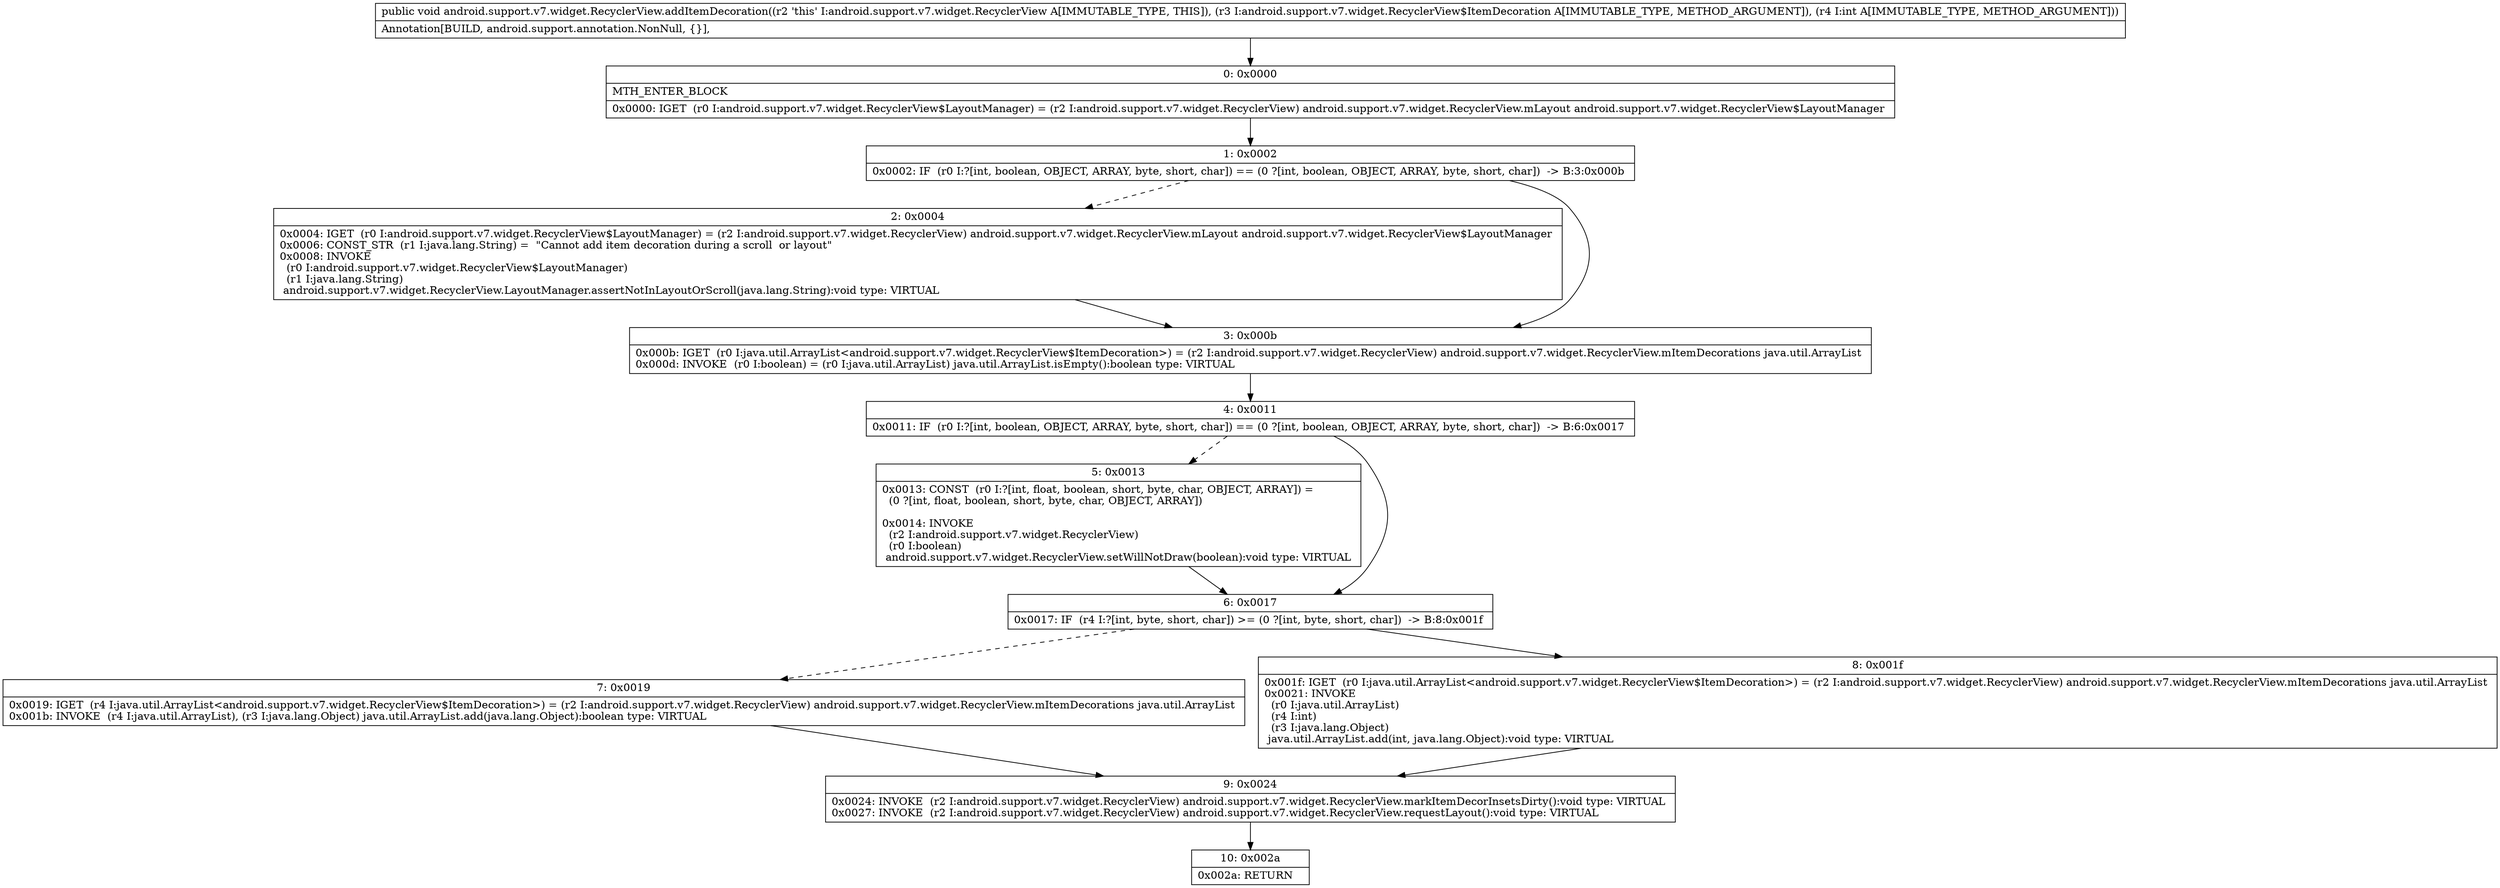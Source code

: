 digraph "CFG forandroid.support.v7.widget.RecyclerView.addItemDecoration(Landroid\/support\/v7\/widget\/RecyclerView$ItemDecoration;I)V" {
Node_0 [shape=record,label="{0\:\ 0x0000|MTH_ENTER_BLOCK\l|0x0000: IGET  (r0 I:android.support.v7.widget.RecyclerView$LayoutManager) = (r2 I:android.support.v7.widget.RecyclerView) android.support.v7.widget.RecyclerView.mLayout android.support.v7.widget.RecyclerView$LayoutManager \l}"];
Node_1 [shape=record,label="{1\:\ 0x0002|0x0002: IF  (r0 I:?[int, boolean, OBJECT, ARRAY, byte, short, char]) == (0 ?[int, boolean, OBJECT, ARRAY, byte, short, char])  \-\> B:3:0x000b \l}"];
Node_2 [shape=record,label="{2\:\ 0x0004|0x0004: IGET  (r0 I:android.support.v7.widget.RecyclerView$LayoutManager) = (r2 I:android.support.v7.widget.RecyclerView) android.support.v7.widget.RecyclerView.mLayout android.support.v7.widget.RecyclerView$LayoutManager \l0x0006: CONST_STR  (r1 I:java.lang.String) =  \"Cannot add item decoration during a scroll  or layout\" \l0x0008: INVOKE  \l  (r0 I:android.support.v7.widget.RecyclerView$LayoutManager)\l  (r1 I:java.lang.String)\l android.support.v7.widget.RecyclerView.LayoutManager.assertNotInLayoutOrScroll(java.lang.String):void type: VIRTUAL \l}"];
Node_3 [shape=record,label="{3\:\ 0x000b|0x000b: IGET  (r0 I:java.util.ArrayList\<android.support.v7.widget.RecyclerView$ItemDecoration\>) = (r2 I:android.support.v7.widget.RecyclerView) android.support.v7.widget.RecyclerView.mItemDecorations java.util.ArrayList \l0x000d: INVOKE  (r0 I:boolean) = (r0 I:java.util.ArrayList) java.util.ArrayList.isEmpty():boolean type: VIRTUAL \l}"];
Node_4 [shape=record,label="{4\:\ 0x0011|0x0011: IF  (r0 I:?[int, boolean, OBJECT, ARRAY, byte, short, char]) == (0 ?[int, boolean, OBJECT, ARRAY, byte, short, char])  \-\> B:6:0x0017 \l}"];
Node_5 [shape=record,label="{5\:\ 0x0013|0x0013: CONST  (r0 I:?[int, float, boolean, short, byte, char, OBJECT, ARRAY]) = \l  (0 ?[int, float, boolean, short, byte, char, OBJECT, ARRAY])\l \l0x0014: INVOKE  \l  (r2 I:android.support.v7.widget.RecyclerView)\l  (r0 I:boolean)\l android.support.v7.widget.RecyclerView.setWillNotDraw(boolean):void type: VIRTUAL \l}"];
Node_6 [shape=record,label="{6\:\ 0x0017|0x0017: IF  (r4 I:?[int, byte, short, char]) \>= (0 ?[int, byte, short, char])  \-\> B:8:0x001f \l}"];
Node_7 [shape=record,label="{7\:\ 0x0019|0x0019: IGET  (r4 I:java.util.ArrayList\<android.support.v7.widget.RecyclerView$ItemDecoration\>) = (r2 I:android.support.v7.widget.RecyclerView) android.support.v7.widget.RecyclerView.mItemDecorations java.util.ArrayList \l0x001b: INVOKE  (r4 I:java.util.ArrayList), (r3 I:java.lang.Object) java.util.ArrayList.add(java.lang.Object):boolean type: VIRTUAL \l}"];
Node_8 [shape=record,label="{8\:\ 0x001f|0x001f: IGET  (r0 I:java.util.ArrayList\<android.support.v7.widget.RecyclerView$ItemDecoration\>) = (r2 I:android.support.v7.widget.RecyclerView) android.support.v7.widget.RecyclerView.mItemDecorations java.util.ArrayList \l0x0021: INVOKE  \l  (r0 I:java.util.ArrayList)\l  (r4 I:int)\l  (r3 I:java.lang.Object)\l java.util.ArrayList.add(int, java.lang.Object):void type: VIRTUAL \l}"];
Node_9 [shape=record,label="{9\:\ 0x0024|0x0024: INVOKE  (r2 I:android.support.v7.widget.RecyclerView) android.support.v7.widget.RecyclerView.markItemDecorInsetsDirty():void type: VIRTUAL \l0x0027: INVOKE  (r2 I:android.support.v7.widget.RecyclerView) android.support.v7.widget.RecyclerView.requestLayout():void type: VIRTUAL \l}"];
Node_10 [shape=record,label="{10\:\ 0x002a|0x002a: RETURN   \l}"];
MethodNode[shape=record,label="{public void android.support.v7.widget.RecyclerView.addItemDecoration((r2 'this' I:android.support.v7.widget.RecyclerView A[IMMUTABLE_TYPE, THIS]), (r3 I:android.support.v7.widget.RecyclerView$ItemDecoration A[IMMUTABLE_TYPE, METHOD_ARGUMENT]), (r4 I:int A[IMMUTABLE_TYPE, METHOD_ARGUMENT]))  | Annotation[BUILD, android.support.annotation.NonNull, \{\}], \l}"];
MethodNode -> Node_0;
Node_0 -> Node_1;
Node_1 -> Node_2[style=dashed];
Node_1 -> Node_3;
Node_2 -> Node_3;
Node_3 -> Node_4;
Node_4 -> Node_5[style=dashed];
Node_4 -> Node_6;
Node_5 -> Node_6;
Node_6 -> Node_7[style=dashed];
Node_6 -> Node_8;
Node_7 -> Node_9;
Node_8 -> Node_9;
Node_9 -> Node_10;
}


